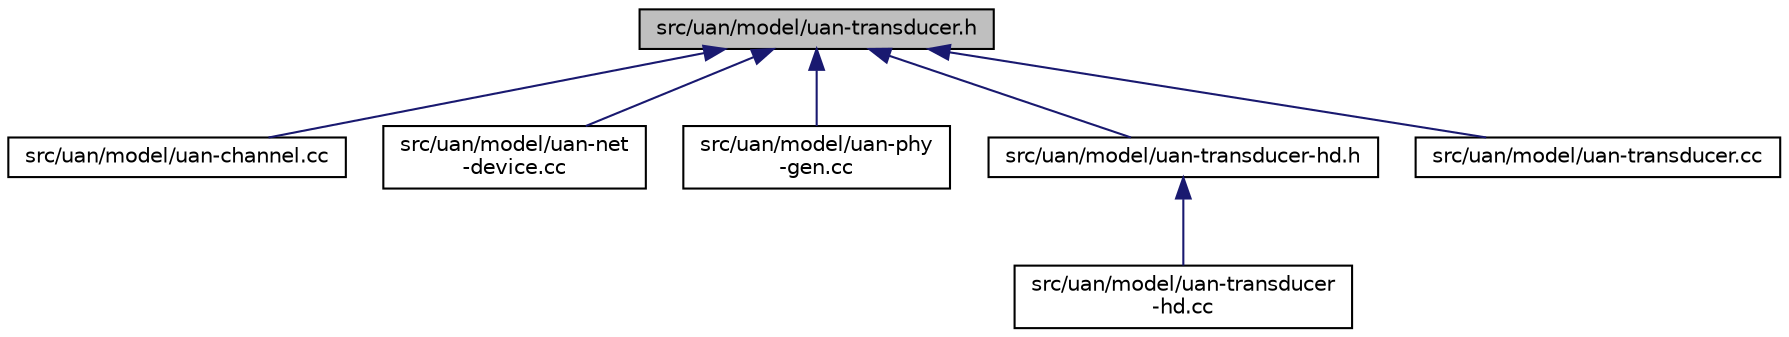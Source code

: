 digraph "src/uan/model/uan-transducer.h"
{
 // LATEX_PDF_SIZE
  edge [fontname="Helvetica",fontsize="10",labelfontname="Helvetica",labelfontsize="10"];
  node [fontname="Helvetica",fontsize="10",shape=record];
  Node1 [label="src/uan/model/uan-transducer.h",height=0.2,width=0.4,color="black", fillcolor="grey75", style="filled", fontcolor="black",tooltip=" "];
  Node1 -> Node2 [dir="back",color="midnightblue",fontsize="10",style="solid",fontname="Helvetica"];
  Node2 [label="src/uan/model/uan-channel.cc",height=0.2,width=0.4,color="black", fillcolor="white", style="filled",URL="$uan-channel_8cc.html",tooltip=" "];
  Node1 -> Node3 [dir="back",color="midnightblue",fontsize="10",style="solid",fontname="Helvetica"];
  Node3 [label="src/uan/model/uan-net\l-device.cc",height=0.2,width=0.4,color="black", fillcolor="white", style="filled",URL="$uan-net-device_8cc.html",tooltip=" "];
  Node1 -> Node4 [dir="back",color="midnightblue",fontsize="10",style="solid",fontname="Helvetica"];
  Node4 [label="src/uan/model/uan-phy\l-gen.cc",height=0.2,width=0.4,color="black", fillcolor="white", style="filled",URL="$uan-phy-gen_8cc.html",tooltip=" "];
  Node1 -> Node5 [dir="back",color="midnightblue",fontsize="10",style="solid",fontname="Helvetica"];
  Node5 [label="src/uan/model/uan-transducer-hd.h",height=0.2,width=0.4,color="black", fillcolor="white", style="filled",URL="$uan-transducer-hd_8h.html",tooltip=" "];
  Node5 -> Node6 [dir="back",color="midnightblue",fontsize="10",style="solid",fontname="Helvetica"];
  Node6 [label="src/uan/model/uan-transducer\l-hd.cc",height=0.2,width=0.4,color="black", fillcolor="white", style="filled",URL="$uan-transducer-hd_8cc.html",tooltip=" "];
  Node1 -> Node7 [dir="back",color="midnightblue",fontsize="10",style="solid",fontname="Helvetica"];
  Node7 [label="src/uan/model/uan-transducer.cc",height=0.2,width=0.4,color="black", fillcolor="white", style="filled",URL="$uan-transducer_8cc.html",tooltip=" "];
}
